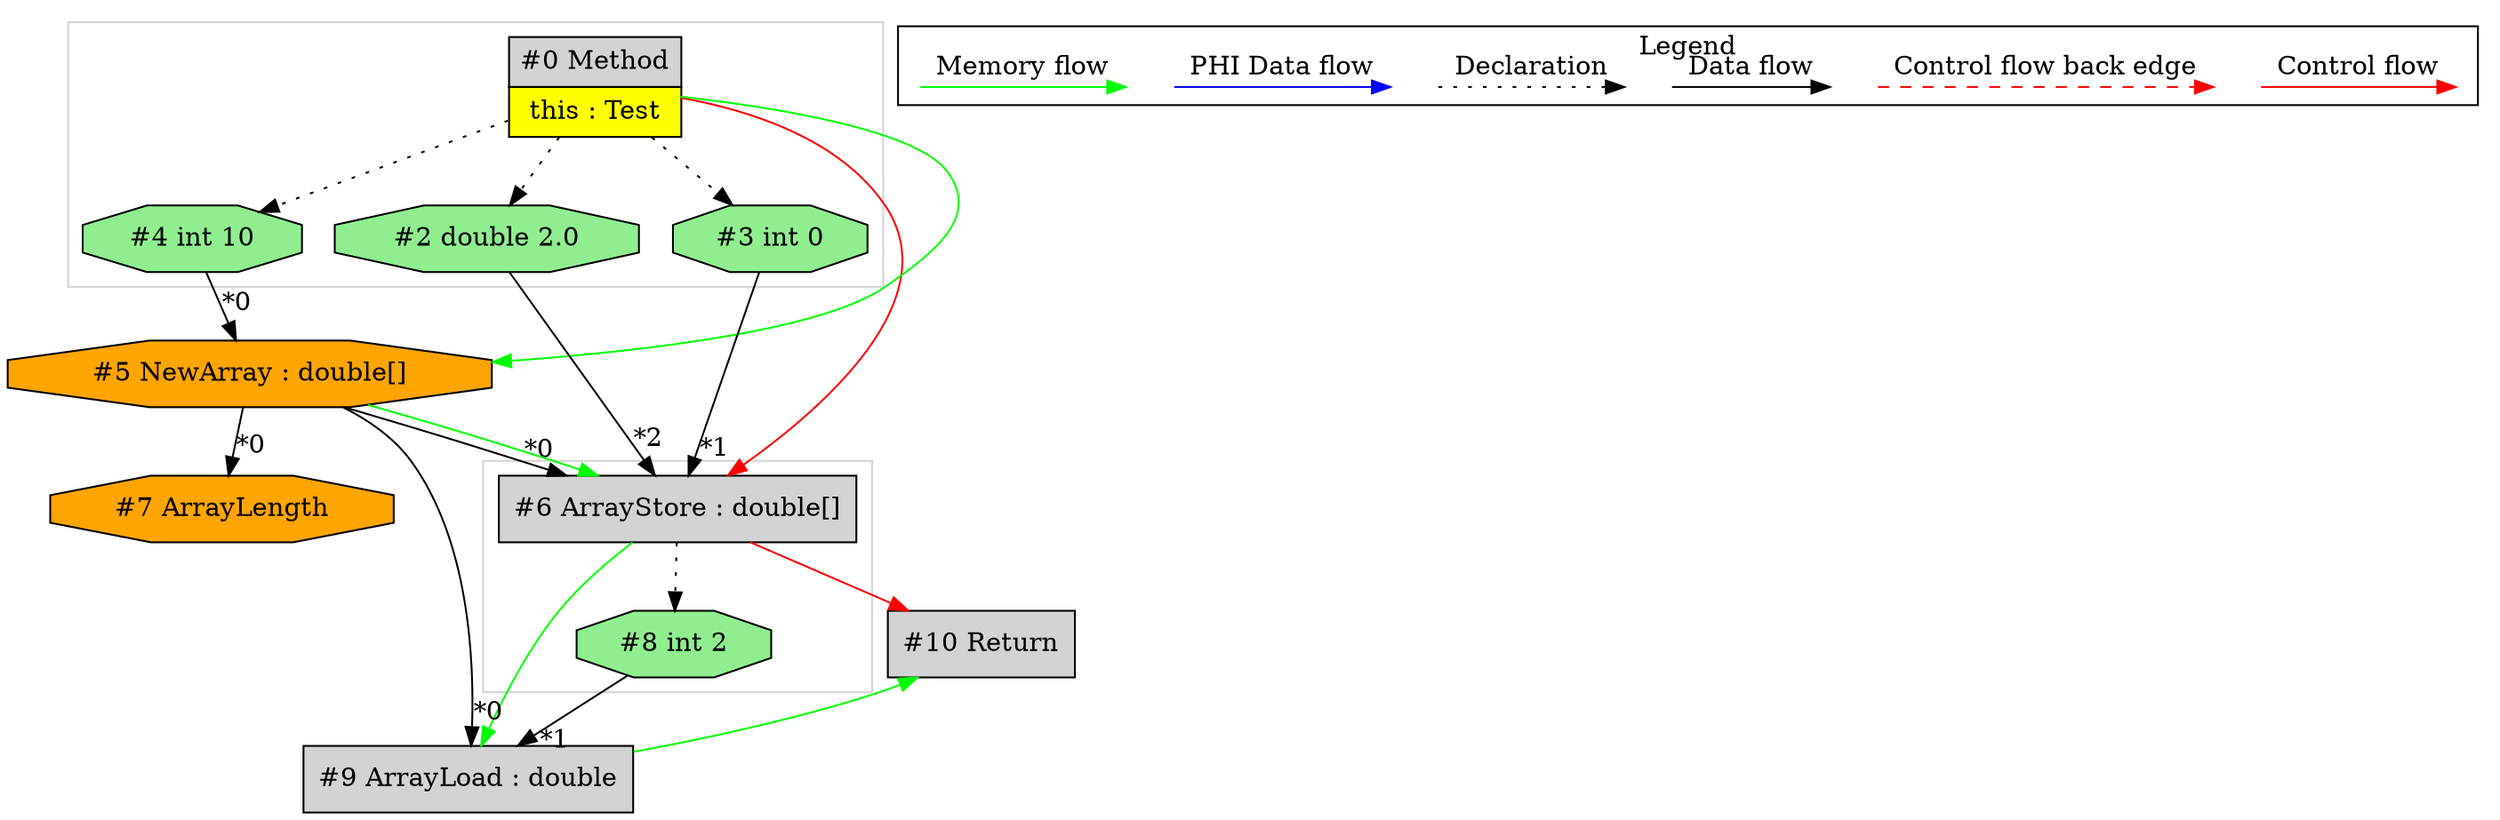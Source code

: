 digraph {
 ordering="in";
 node0[margin="0", label=<<table border="0" cellborder="1" cellspacing="0" cellpadding="5"><tr><td colspan="1">#0 Method</td></tr><tr><td port="prj1" bgcolor="yellow">this : Test</td></tr></table>>,shape=none, fillcolor=lightgrey, style=filled];
 node2[label="#2 double 2.0",shape=octagon, fillcolor=lightgreen, style=filled];
 node0 -> node2[style=dotted];
 node6[label="#6 ArrayStore : double[]",shape=box, fillcolor=lightgrey, style=filled];
 node5 -> node6[headlabel="*0", labeldistance=2];
 node3 -> node6[headlabel="*1", labeldistance=2];
 node2 -> node6[headlabel="*2", labeldistance=2];
 node5 -> node6[labeldistance=2, color=green, constraint=false];
 node0 -> node6[labeldistance=2, color=red, fontcolor=red];
 node5[label="#5 NewArray : double[]",shape=octagon, fillcolor=orange, style=filled];
 node4 -> node5[headlabel="*0", labeldistance=2];
 node0 -> node5[labeldistance=2, color=green, constraint=false];
 node4[label="#4 int 10",shape=octagon, fillcolor=lightgreen, style=filled];
 node0 -> node4[style=dotted];
 node7[label="#7 ArrayLength",shape=octagon, fillcolor=orange, style=filled];
 node5 -> node7[headlabel="*0", labeldistance=2];
 node9[label="#9 ArrayLoad : double",shape=box, fillcolor=lightgrey, style=filled];
 node5 -> node9[headlabel="*0", labeldistance=2];
 node8 -> node9[headlabel="*1", labeldistance=2];
 node6 -> node9[labeldistance=2, color=green, constraint=false];
 node8[label="#8 int 2",shape=octagon, fillcolor=lightgreen, style=filled];
 node6 -> node8[style=dotted];
 node10[label="#10 Return",shape=box, fillcolor=lightgrey, style=filled];
 node6 -> node10[labeldistance=2, color=red, fontcolor=red];
 node9 -> node10[labeldistance=2, color=green, constraint=false];
 node3[label="#3 int 0",shape=octagon, fillcolor=lightgreen, style=filled];
 node0 -> node3[style=dotted];
 subgraph cluster_0 {
  color=lightgray;
  node6;
  node8;
 }
 subgraph cluster_1 {
  color=lightgray;
  node0;
  node2;
  node3;
  node4;
 }
 subgraph cluster_000 {
  label = "Legend";
  node [shape=point]
  {
   rank=same;
   c0 [style = invis];
   c1 [style = invis];
   c2 [style = invis];
   c3 [style = invis];
   d0 [style = invis];
   d1 [style = invis];
   d2 [style = invis];
   d3 [style = invis];
   d4 [style = invis];
   d5 [style = invis];
   d6 [style = invis];
   d7 [style = invis];
  }
  c0 -> c1 [label="Control flow", style=solid, color=red]
  c2 -> c3 [label="Control flow back edge", style=dashed, color=red]
  d0 -> d1 [label="Data flow"]
  d2 -> d3 [label="Declaration", style=dotted]
  d4 -> d5 [label="PHI Data flow", color=blue]
  d6 -> d7 [label="Memory flow", color=green]
 }

}
